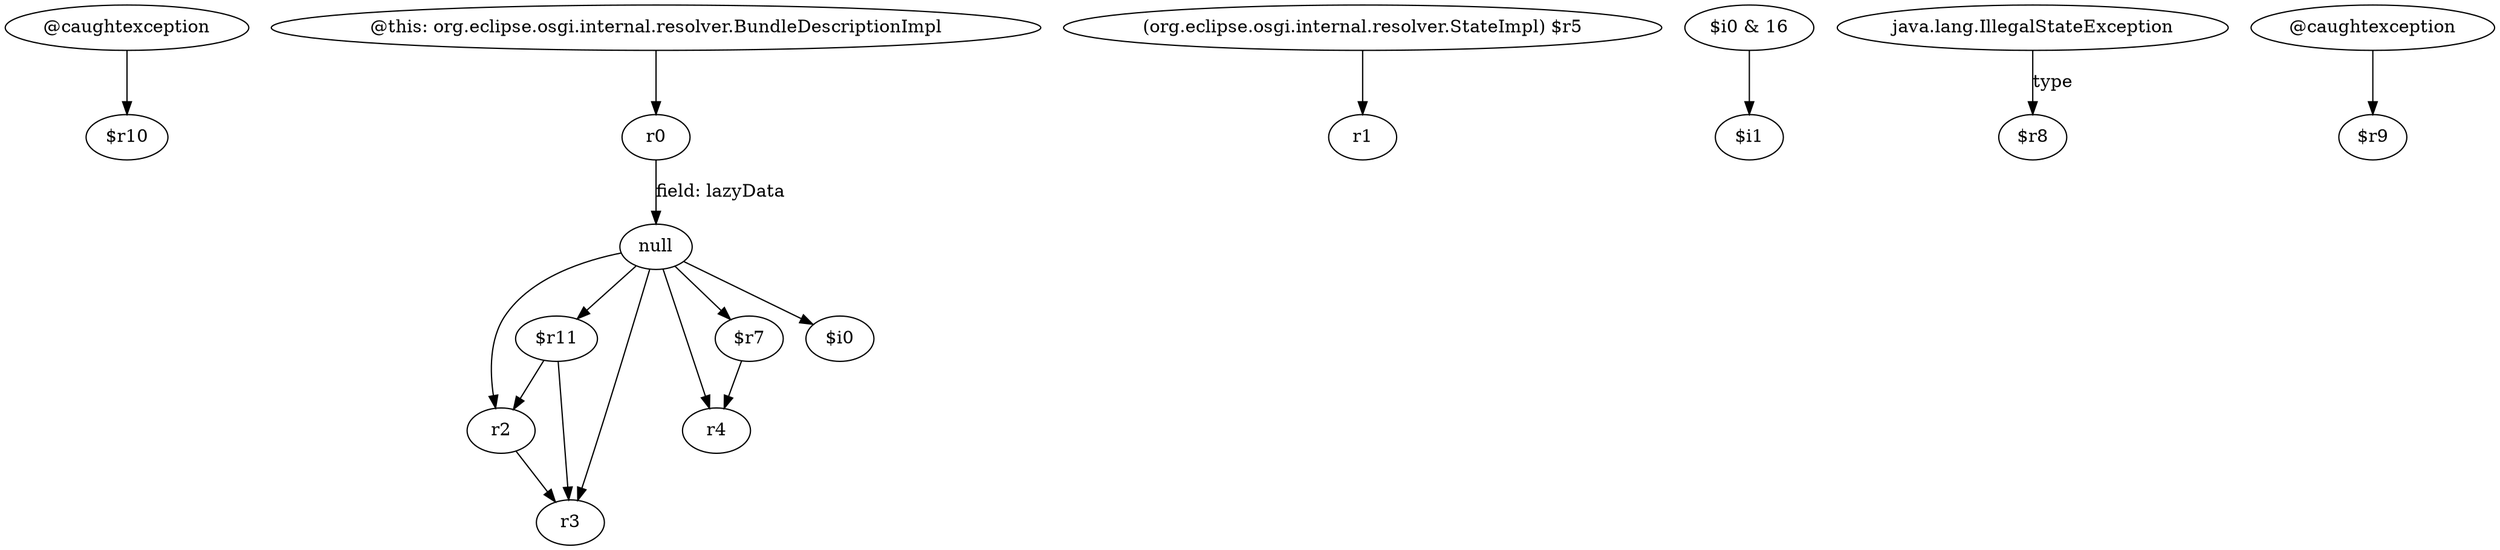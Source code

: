 digraph g {
0[label="@caughtexception"]
1[label="$r10"]
0->1[label=""]
2[label="null"]
3[label="$r11"]
2->3[label=""]
4[label="(org.eclipse.osgi.internal.resolver.StateImpl) $r5"]
5[label="r1"]
4->5[label=""]
6[label="r2"]
7[label="r3"]
6->7[label=""]
8[label="$i0 & 16"]
9[label="$i1"]
8->9[label=""]
10[label="r0"]
10->2[label="field: lazyData"]
11[label="r4"]
2->11[label=""]
12[label="java.lang.IllegalStateException"]
13[label="$r8"]
12->13[label="type"]
14[label="$r7"]
14->11[label=""]
2->14[label=""]
2->6[label=""]
3->7[label=""]
15[label="$i0"]
2->15[label=""]
2->7[label=""]
3->6[label=""]
16[label="@caughtexception"]
17[label="$r9"]
16->17[label=""]
18[label="@this: org.eclipse.osgi.internal.resolver.BundleDescriptionImpl"]
18->10[label=""]
}
